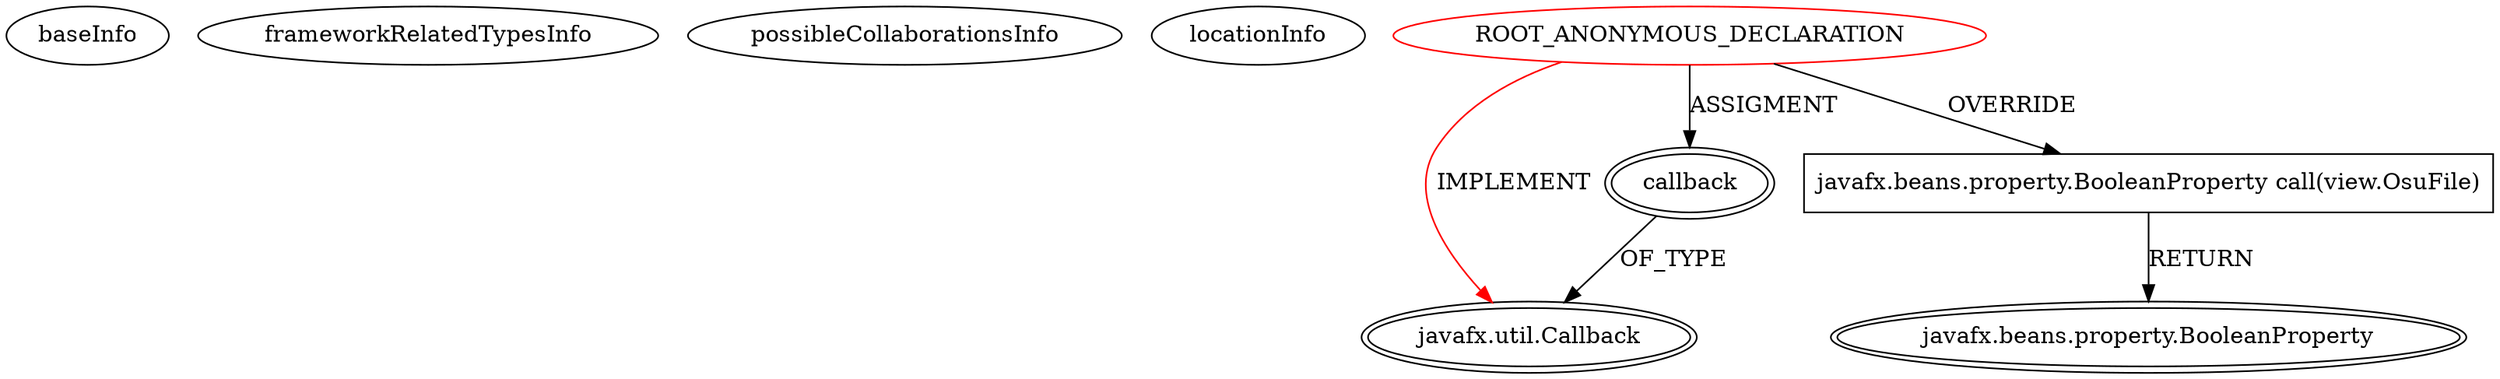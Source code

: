 digraph {
baseInfo[graphId=221,category="extension_graph",isAnonymous=true,possibleRelation=false]
frameworkRelatedTypesInfo[0="javafx.util.Callback"]
possibleCollaborationsInfo[]
locationInfo[projectName="Catuna-OsuExport",filePath="/Catuna-OsuExport/OsuExport-master/src/view/PanelController.java",contextSignature="void initialize(java.net.URL,java.util.ResourceBundle)",graphId="221"]
0[label="ROOT_ANONYMOUS_DECLARATION",vertexType="ROOT_ANONYMOUS_DECLARATION",isFrameworkType=false,color=red]
1[label="javafx.util.Callback",vertexType="FRAMEWORK_INTERFACE_TYPE",isFrameworkType=true,peripheries=2]
2[label="callback",vertexType="OUTSIDE_VARIABLE_EXPRESION",isFrameworkType=true,peripheries=2]
4[label="javafx.beans.property.BooleanProperty call(view.OsuFile)",vertexType="OVERRIDING_METHOD_DECLARATION",isFrameworkType=false,shape=box]
5[label="javafx.beans.property.BooleanProperty",vertexType="FRAMEWORK_CLASS_TYPE",isFrameworkType=true,peripheries=2]
0->1[label="IMPLEMENT",color=red]
0->2[label="ASSIGMENT"]
2->1[label="OF_TYPE"]
0->4[label="OVERRIDE"]
4->5[label="RETURN"]
}
